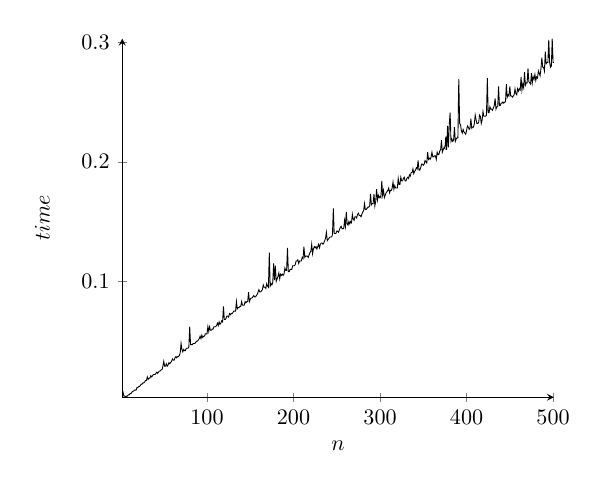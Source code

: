 \begin{tikzpicture}[scale=0.8]
\definecolor{color0}{RGB}{0,0,0}
\begin{axis}[axis lines = middle, xmin=2.0, xmax=501.0,
x label style={at={(axis description cs:0.5,-0.1)},anchor=north},
y label style={at={(axis description cs:-0.15,.5)},rotate=90,anchor=south},
ymin=0.003, ymax=0.303, xlabel={$n$}, ylabel={$time$}]
\addplot[color0,  forget plot]
table{%
2.0 0.003
3.0 0.007
4.0 0.004
5.0 0.004
6.0 0.003
7.0 0.004
8.0 0.004
9.0 0.005
10.0 0.005
11.0 0.006
12.0 0.006
13.0 0.007
14.0 0.008
15.0 0.008
16.0 0.009
17.0 0.009
18.0 0.009
19.0 0.011
20.0 0.011
21.0 0.012
22.0 0.012
23.0 0.013
24.0 0.014
25.0 0.014
26.0 0.015
27.0 0.015
28.0 0.016
29.0 0.017
30.0 0.017
31.0 0.02
32.0 0.018
33.0 0.019
34.0 0.019
35.0 0.021
36.0 0.02
37.0 0.021
38.0 0.022
39.0 0.022
40.0 0.022
41.0 0.023
42.0 0.024
43.0 0.023
44.0 0.024
45.0 0.025
46.0 0.025
47.0 0.026
48.0 0.026
49.0 0.029
50.0 0.033
51.0 0.029
52.0 0.029
53.0 0.031
54.0 0.029
55.0 0.03
56.0 0.032
57.0 0.031
58.0 0.032
59.0 0.033
60.0 0.035
61.0 0.034
62.0 0.034
63.0 0.036
64.0 0.037
65.0 0.036
66.0 0.037
67.0 0.037
68.0 0.038
69.0 0.04
70.0 0.048
71.0 0.043
72.0 0.041
73.0 0.043
74.0 0.042
75.0 0.042
76.0 0.044
77.0 0.044
78.0 0.044
79.0 0.045
80.0 0.062
81.0 0.047
82.0 0.047
83.0 0.047
84.0 0.048
85.0 0.048
86.0 0.048
87.0 0.049
88.0 0.05
89.0 0.05
90.0 0.051
91.0 0.052
92.0 0.054
93.0 0.052
94.0 0.055
95.0 0.053
96.0 0.054
97.0 0.054
98.0 0.056
99.0 0.056
100.0 0.056
101.0 0.062
102.0 0.058
103.0 0.062
104.0 0.059
105.0 0.059
106.0 0.06
107.0 0.06
108.0 0.062
109.0 0.062
110.0 0.062
111.0 0.063
112.0 0.065
113.0 0.063
114.0 0.066
115.0 0.064
116.0 0.065
117.0 0.067
118.0 0.066
119.0 0.079
120.0 0.068
121.0 0.068
122.0 0.069
123.0 0.071
124.0 0.071
125.0 0.07
126.0 0.073
127.0 0.072
128.0 0.073
129.0 0.073
130.0 0.074
131.0 0.075
132.0 0.075
133.0 0.075
134.0 0.083
135.0 0.077
136.0 0.078
137.0 0.078
138.0 0.079
139.0 0.079
140.0 0.083
141.0 0.08
142.0 0.08
143.0 0.08
144.0 0.083
145.0 0.082
146.0 0.083
147.0 0.083
148.0 0.091
149.0 0.083
150.0 0.085
151.0 0.086
152.0 0.086
153.0 0.087
154.0 0.088
155.0 0.087
156.0 0.087
157.0 0.088
158.0 0.089
159.0 0.091
160.0 0.093
161.0 0.091
162.0 0.091
163.0 0.092
164.0 0.093
165.0 0.097
166.0 0.095
167.0 0.095
168.0 0.094
169.0 0.098
170.0 0.096
171.0 0.095
172.0 0.124
173.0 0.096
174.0 0.098
175.0 0.097
176.0 0.099
177.0 0.115
178.0 0.101
179.0 0.113
180.0 0.1
181.0 0.102
182.0 0.104
183.0 0.107
184.0 0.102
185.0 0.106
186.0 0.105
187.0 0.106
188.0 0.105
189.0 0.106
190.0 0.111
191.0 0.109
192.0 0.109
193.0 0.128
194.0 0.108
195.0 0.108
196.0 0.11
197.0 0.11
198.0 0.11
199.0 0.113
200.0 0.113
201.0 0.113
202.0 0.114
203.0 0.117
204.0 0.117
205.0 0.118
206.0 0.115
207.0 0.117
208.0 0.117
209.0 0.117
210.0 0.12
211.0 0.119
212.0 0.129
213.0 0.12
214.0 0.121
215.0 0.121
216.0 0.121
217.0 0.12
218.0 0.122
219.0 0.124
220.0 0.125
221.0 0.131
222.0 0.123
223.0 0.127
224.0 0.129
225.0 0.128
226.0 0.129
227.0 0.127
228.0 0.129
229.0 0.131
230.0 0.128
231.0 0.131
232.0 0.132
233.0 0.132
234.0 0.131
235.0 0.132
236.0 0.134
237.0 0.136
238.0 0.141
239.0 0.134
240.0 0.135
241.0 0.136
242.0 0.137
243.0 0.137
244.0 0.137
245.0 0.139
246.0 0.161
247.0 0.14
248.0 0.14
249.0 0.14
250.0 0.142
251.0 0.142
252.0 0.141
253.0 0.143
254.0 0.145
255.0 0.146
256.0 0.144
257.0 0.144
258.0 0.144
259.0 0.151
260.0 0.146
261.0 0.158
262.0 0.148
263.0 0.147
264.0 0.15
265.0 0.148
266.0 0.15
267.0 0.149
268.0 0.156
269.0 0.152
270.0 0.151
271.0 0.154
272.0 0.154
273.0 0.153
274.0 0.156
275.0 0.157
276.0 0.155
277.0 0.155
278.0 0.154
279.0 0.156
280.0 0.158
281.0 0.159
282.0 0.165
283.0 0.16
284.0 0.16
285.0 0.161
286.0 0.162
287.0 0.162
288.0 0.163
289.0 0.173
290.0 0.164
291.0 0.165
292.0 0.165
293.0 0.173
294.0 0.163
295.0 0.167
296.0 0.177
297.0 0.168
298.0 0.172
299.0 0.17
300.0 0.171
301.0 0.17
302.0 0.184
303.0 0.172
304.0 0.176
305.0 0.17
306.0 0.172
307.0 0.174
308.0 0.175
309.0 0.176
310.0 0.178
311.0 0.174
312.0 0.176
313.0 0.176
314.0 0.178
315.0 0.183
316.0 0.177
317.0 0.18
318.0 0.178
319.0 0.178
320.0 0.178
321.0 0.186
322.0 0.181
323.0 0.181
324.0 0.187
325.0 0.184
326.0 0.184
327.0 0.186
328.0 0.187
329.0 0.184
330.0 0.184
331.0 0.186
332.0 0.187
333.0 0.186
334.0 0.189
335.0 0.188
336.0 0.191
337.0 0.191
338.0 0.194
339.0 0.19
340.0 0.192
341.0 0.193
342.0 0.195
343.0 0.194
344.0 0.201
345.0 0.193
346.0 0.193
347.0 0.195
348.0 0.198
349.0 0.198
350.0 0.197
351.0 0.198
352.0 0.201
353.0 0.2
354.0 0.199
355.0 0.208
356.0 0.202
357.0 0.203
358.0 0.202
359.0 0.204
360.0 0.208
361.0 0.204
362.0 0.204
363.0 0.205
364.0 0.205
365.0 0.202
366.0 0.208
367.0 0.206
368.0 0.206
369.0 0.209
370.0 0.21
371.0 0.218
372.0 0.208
373.0 0.21
374.0 0.212
375.0 0.211
376.0 0.221
377.0 0.21
378.0 0.23
379.0 0.212
380.0 0.231
381.0 0.241
382.0 0.217
383.0 0.219
384.0 0.217
385.0 0.218
386.0 0.229
387.0 0.217
388.0 0.219
389.0 0.22
390.0 0.22
391.0 0.269
392.0 0.232
393.0 0.231
394.0 0.226
395.0 0.224
396.0 0.227
397.0 0.225
398.0 0.224
399.0 0.223
400.0 0.226
401.0 0.23
402.0 0.229
403.0 0.227
404.0 0.228
405.0 0.236
406.0 0.228
407.0 0.229
408.0 0.229
409.0 0.232
410.0 0.239
411.0 0.235
412.0 0.232
413.0 0.232
414.0 0.233
415.0 0.239
416.0 0.238
417.0 0.232
418.0 0.235
419.0 0.242
420.0 0.238
421.0 0.238
422.0 0.238
423.0 0.239
424.0 0.27
425.0 0.241
426.0 0.241
427.0 0.246
428.0 0.244
429.0 0.244
430.0 0.243
431.0 0.245
432.0 0.247
433.0 0.253
434.0 0.244
435.0 0.246
436.0 0.246
437.0 0.263
438.0 0.247
439.0 0.247
440.0 0.249
441.0 0.249
442.0 0.25
443.0 0.249
444.0 0.25
445.0 0.25
446.0 0.265
447.0 0.254
448.0 0.256
449.0 0.255
450.0 0.263
451.0 0.255
452.0 0.255
453.0 0.254
454.0 0.255
455.0 0.256
456.0 0.261
457.0 0.257
458.0 0.256
459.0 0.261
460.0 0.259
461.0 0.261
462.0 0.26
463.0 0.271
464.0 0.26
465.0 0.265
466.0 0.262
467.0 0.275
468.0 0.264
469.0 0.266
470.0 0.266
471.0 0.278
472.0 0.267
473.0 0.266
474.0 0.265
475.0 0.274
476.0 0.266
477.0 0.271
478.0 0.269
479.0 0.273
480.0 0.268
481.0 0.271
482.0 0.27
483.0 0.276
484.0 0.274
485.0 0.272
486.0 0.278
487.0 0.287
488.0 0.279
489.0 0.279
490.0 0.276
491.0 0.292
492.0 0.282
493.0 0.283
494.0 0.283
495.0 0.302
496.0 0.283
497.0 0.279
498.0 0.28
499.0 0.303
500.0 0.283
501.0 0.283
};
\end{axis}
\end{tikzpicture}
